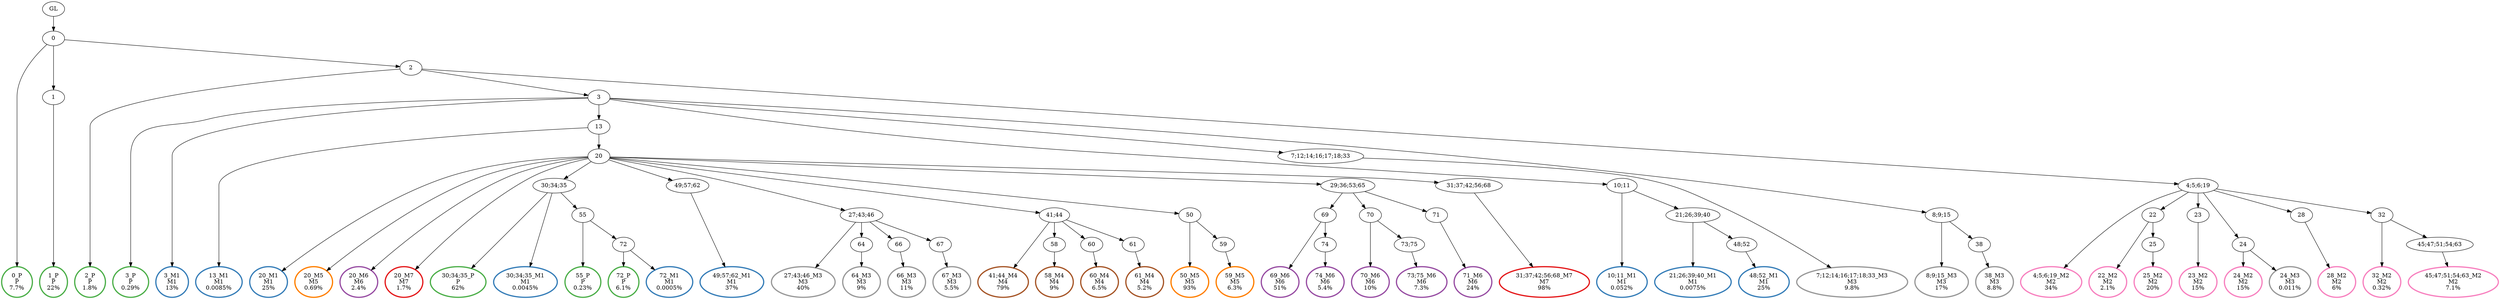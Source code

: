 digraph T {
	{
		rank=same
		86 [penwidth=3,colorscheme=set19,color=3,label="0_P\nP\n7.7%"]
		84 [penwidth=3,colorscheme=set19,color=3,label="1_P\nP\n22%"]
		82 [penwidth=3,colorscheme=set19,color=3,label="2_P\nP\n1.8%"]
		80 [penwidth=3,colorscheme=set19,color=3,label="3_P\nP\n0.29%"]
		76 [penwidth=3,colorscheme=set19,color=3,label="30;34;35_P\nP\n62%"]
		74 [penwidth=3,colorscheme=set19,color=3,label="55_P\nP\n0.23%"]
		72 [penwidth=3,colorscheme=set19,color=3,label="72_P\nP\n6.1%"]
		71 [penwidth=3,colorscheme=set19,color=2,label="3_M1\nM1\n13%"]
		69 [penwidth=3,colorscheme=set19,color=2,label="10;11_M1\nM1\n0.052%"]
		67 [penwidth=3,colorscheme=set19,color=2,label="21;26;39;40_M1\nM1\n0.0075%"]
		65 [penwidth=3,colorscheme=set19,color=2,label="48;52_M1\nM1\n25%"]
		64 [penwidth=3,colorscheme=set19,color=2,label="13_M1\nM1\n0.0085%"]
		63 [penwidth=3,colorscheme=set19,color=2,label="20_M1\nM1\n25%"]
		62 [penwidth=3,colorscheme=set19,color=2,label="30;34;35_M1\nM1\n0.0045%"]
		61 [penwidth=3,colorscheme=set19,color=2,label="72_M1\nM1\n0.0005%"]
		59 [penwidth=3,colorscheme=set19,color=2,label="49;57;62_M1\nM1\n37%"]
		57 [penwidth=3,colorscheme=set19,color=8,label="4;5;6;19_M2\nM2\n34%"]
		55 [penwidth=3,colorscheme=set19,color=8,label="22_M2\nM2\n2.1%"]
		53 [penwidth=3,colorscheme=set19,color=8,label="25_M2\nM2\n20%"]
		51 [penwidth=3,colorscheme=set19,color=8,label="23_M2\nM2\n15%"]
		49 [penwidth=3,colorscheme=set19,color=8,label="24_M2\nM2\n15%"]
		47 [penwidth=3,colorscheme=set19,color=8,label="28_M2\nM2\n6%"]
		45 [penwidth=3,colorscheme=set19,color=8,label="32_M2\nM2\n0.32%"]
		43 [penwidth=3,colorscheme=set19,color=8,label="45;47;51;54;63_M2\nM2\n7.1%"]
		41 [penwidth=3,colorscheme=set19,color=9,label="7;12;14;16;17;18;33_M3\nM3\n9.8%"]
		39 [penwidth=3,colorscheme=set19,color=9,label="8;9;15_M3\nM3\n17%"]
		37 [penwidth=3,colorscheme=set19,color=9,label="38_M3\nM3\n8.8%"]
		35 [penwidth=3,colorscheme=set19,color=9,label="27;43;46_M3\nM3\n40%"]
		33 [penwidth=3,colorscheme=set19,color=9,label="64_M3\nM3\n9%"]
		31 [penwidth=3,colorscheme=set19,color=9,label="66_M3\nM3\n11%"]
		29 [penwidth=3,colorscheme=set19,color=9,label="67_M3\nM3\n5.5%"]
		28 [penwidth=3,colorscheme=set19,color=9,label="24_M3\nM3\n0.011%"]
		26 [penwidth=3,colorscheme=set19,color=7,label="41;44_M4\nM4\n79%"]
		24 [penwidth=3,colorscheme=set19,color=7,label="58_M4\nM4\n9%"]
		22 [penwidth=3,colorscheme=set19,color=7,label="60_M4\nM4\n6.5%"]
		20 [penwidth=3,colorscheme=set19,color=7,label="61_M4\nM4\n5.2%"]
		19 [penwidth=3,colorscheme=set19,color=5,label="20_M5\nM5\n0.69%"]
		17 [penwidth=3,colorscheme=set19,color=5,label="50_M5\nM5\n93%"]
		15 [penwidth=3,colorscheme=set19,color=5,label="59_M5\nM5\n6.3%"]
		14 [penwidth=3,colorscheme=set19,color=4,label="20_M6\nM6\n2.4%"]
		11 [penwidth=3,colorscheme=set19,color=4,label="69_M6\nM6\n51%"]
		9 [penwidth=3,colorscheme=set19,color=4,label="74_M6\nM6\n5.4%"]
		7 [penwidth=3,colorscheme=set19,color=4,label="70_M6\nM6\n10%"]
		5 [penwidth=3,colorscheme=set19,color=4,label="73;75_M6\nM6\n7.3%"]
		3 [penwidth=3,colorscheme=set19,color=4,label="71_M6\nM6\n24%"]
		2 [penwidth=3,colorscheme=set19,color=1,label="20_M7\nM7\n1.7%"]
		0 [penwidth=3,colorscheme=set19,color=1,label="31;37;42;56;68_M7\nM7\n98%"]
	}
	88 [label="GL"]
	87 [label="0"]
	85 [label="1"]
	83 [label="2"]
	81 [label="3"]
	79 [label="13"]
	78 [label="20"]
	77 [label="30;34;35"]
	75 [label="55"]
	73 [label="72"]
	70 [label="10;11"]
	68 [label="21;26;39;40"]
	66 [label="48;52"]
	60 [label="49;57;62"]
	58 [label="4;5;6;19"]
	56 [label="22"]
	54 [label="25"]
	52 [label="23"]
	50 [label="24"]
	48 [label="28"]
	46 [label="32"]
	44 [label="45;47;51;54;63"]
	42 [label="7;12;14;16;17;18;33"]
	40 [label="8;9;15"]
	38 [label="38"]
	36 [label="27;43;46"]
	34 [label="64"]
	32 [label="66"]
	30 [label="67"]
	27 [label="41;44"]
	25 [label="58"]
	23 [label="60"]
	21 [label="61"]
	18 [label="50"]
	16 [label="59"]
	13 [label="29;36;53;65"]
	12 [label="69"]
	10 [label="74"]
	8 [label="70"]
	6 [label="73;75"]
	4 [label="71"]
	1 [label="31;37;42;56;68"]
	88 -> 87
	87 -> 86
	87 -> 85
	87 -> 83
	85 -> 84
	83 -> 82
	83 -> 81
	83 -> 58
	81 -> 80
	81 -> 79
	81 -> 71
	81 -> 70
	81 -> 42
	81 -> 40
	79 -> 78
	79 -> 64
	78 -> 77
	78 -> 63
	78 -> 60
	78 -> 36
	78 -> 27
	78 -> 19
	78 -> 18
	78 -> 14
	78 -> 13
	78 -> 2
	78 -> 1
	77 -> 76
	77 -> 75
	77 -> 62
	75 -> 74
	75 -> 73
	73 -> 72
	73 -> 61
	70 -> 69
	70 -> 68
	68 -> 67
	68 -> 66
	66 -> 65
	60 -> 59
	58 -> 57
	58 -> 56
	58 -> 52
	58 -> 50
	58 -> 48
	58 -> 46
	56 -> 55
	56 -> 54
	54 -> 53
	52 -> 51
	50 -> 49
	50 -> 28
	48 -> 47
	46 -> 45
	46 -> 44
	44 -> 43
	42 -> 41
	40 -> 39
	40 -> 38
	38 -> 37
	36 -> 35
	36 -> 34
	36 -> 32
	36 -> 30
	34 -> 33
	32 -> 31
	30 -> 29
	27 -> 26
	27 -> 25
	27 -> 23
	27 -> 21
	25 -> 24
	23 -> 22
	21 -> 20
	18 -> 17
	18 -> 16
	16 -> 15
	13 -> 12
	13 -> 8
	13 -> 4
	12 -> 11
	12 -> 10
	10 -> 9
	8 -> 7
	8 -> 6
	6 -> 5
	4 -> 3
	1 -> 0
}

